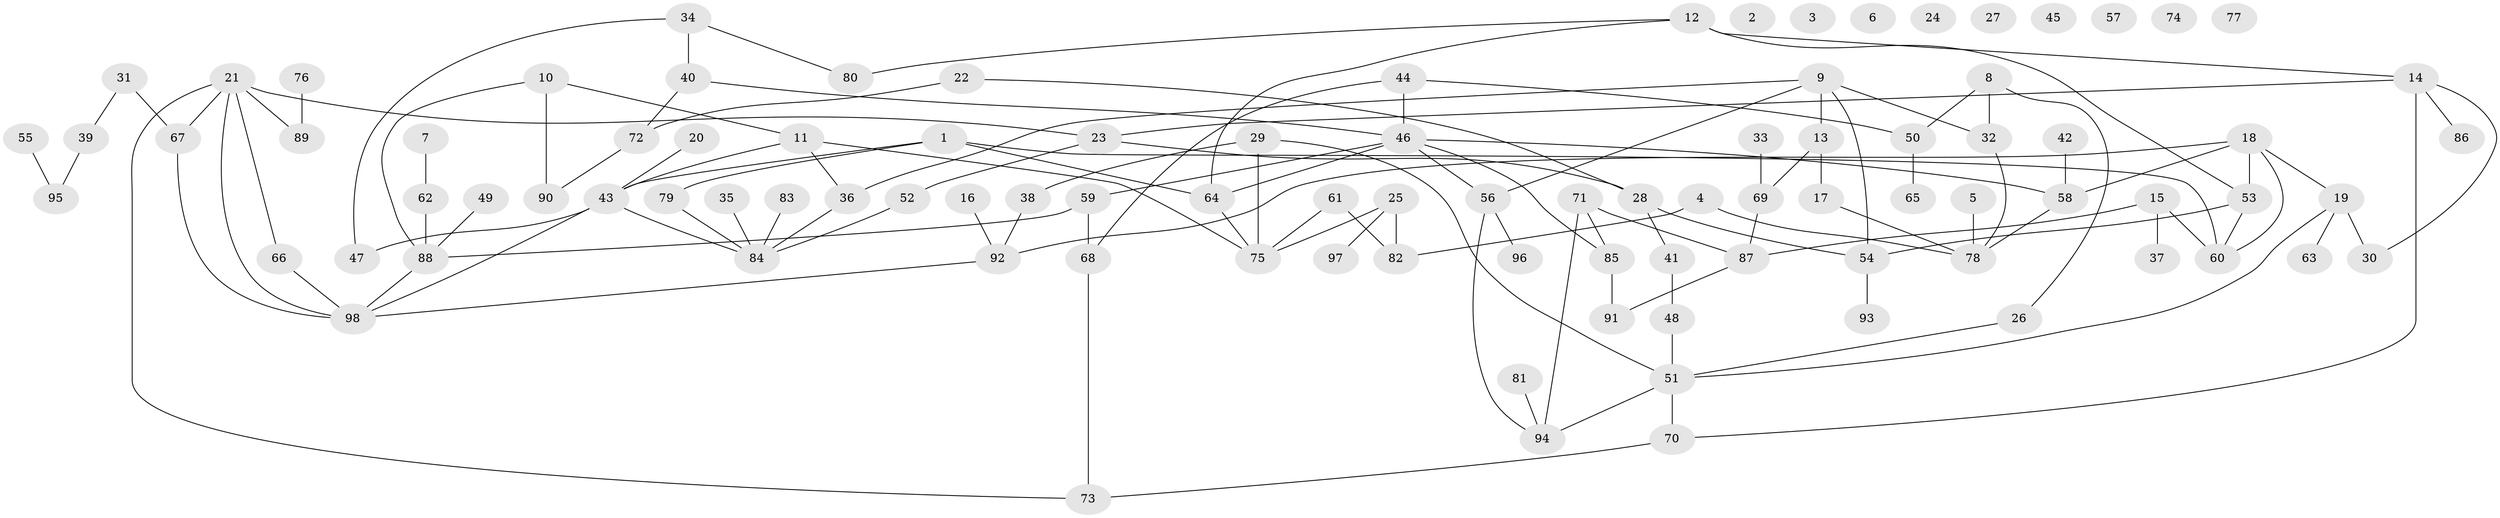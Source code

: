 // Generated by graph-tools (version 1.1) at 2025/12/03/09/25 04:12:55]
// undirected, 98 vertices, 127 edges
graph export_dot {
graph [start="1"]
  node [color=gray90,style=filled];
  1;
  2;
  3;
  4;
  5;
  6;
  7;
  8;
  9;
  10;
  11;
  12;
  13;
  14;
  15;
  16;
  17;
  18;
  19;
  20;
  21;
  22;
  23;
  24;
  25;
  26;
  27;
  28;
  29;
  30;
  31;
  32;
  33;
  34;
  35;
  36;
  37;
  38;
  39;
  40;
  41;
  42;
  43;
  44;
  45;
  46;
  47;
  48;
  49;
  50;
  51;
  52;
  53;
  54;
  55;
  56;
  57;
  58;
  59;
  60;
  61;
  62;
  63;
  64;
  65;
  66;
  67;
  68;
  69;
  70;
  71;
  72;
  73;
  74;
  75;
  76;
  77;
  78;
  79;
  80;
  81;
  82;
  83;
  84;
  85;
  86;
  87;
  88;
  89;
  90;
  91;
  92;
  93;
  94;
  95;
  96;
  97;
  98;
  1 -- 43;
  1 -- 60;
  1 -- 64;
  1 -- 79;
  4 -- 78;
  4 -- 82;
  5 -- 78;
  7 -- 62;
  8 -- 26;
  8 -- 32;
  8 -- 50;
  9 -- 13;
  9 -- 32;
  9 -- 36;
  9 -- 54;
  9 -- 56;
  10 -- 11;
  10 -- 88;
  10 -- 90;
  11 -- 36;
  11 -- 43;
  11 -- 75;
  12 -- 14;
  12 -- 53;
  12 -- 64;
  12 -- 80;
  13 -- 17;
  13 -- 69;
  14 -- 23;
  14 -- 30;
  14 -- 70;
  14 -- 86;
  15 -- 37;
  15 -- 60;
  15 -- 87;
  16 -- 92;
  17 -- 78;
  18 -- 19;
  18 -- 53;
  18 -- 58;
  18 -- 60;
  18 -- 92;
  19 -- 30;
  19 -- 51;
  19 -- 63;
  20 -- 43;
  21 -- 23;
  21 -- 66;
  21 -- 67;
  21 -- 73;
  21 -- 89;
  21 -- 98;
  22 -- 28;
  22 -- 72;
  23 -- 28;
  23 -- 52;
  25 -- 75;
  25 -- 82;
  25 -- 97;
  26 -- 51;
  28 -- 41;
  28 -- 54;
  29 -- 38;
  29 -- 51;
  29 -- 75;
  31 -- 39;
  31 -- 67;
  32 -- 78;
  33 -- 69;
  34 -- 40;
  34 -- 47;
  34 -- 80;
  35 -- 84;
  36 -- 84;
  38 -- 92;
  39 -- 95;
  40 -- 46;
  40 -- 72;
  41 -- 48;
  42 -- 58;
  43 -- 47;
  43 -- 84;
  43 -- 98;
  44 -- 46;
  44 -- 50;
  44 -- 68;
  46 -- 56;
  46 -- 58;
  46 -- 59;
  46 -- 64;
  46 -- 85;
  48 -- 51;
  49 -- 88;
  50 -- 65;
  51 -- 70;
  51 -- 94;
  52 -- 84;
  53 -- 54;
  53 -- 60;
  54 -- 93;
  55 -- 95;
  56 -- 94;
  56 -- 96;
  58 -- 78;
  59 -- 68;
  59 -- 88;
  61 -- 75;
  61 -- 82;
  62 -- 88;
  64 -- 75;
  66 -- 98;
  67 -- 98;
  68 -- 73;
  69 -- 87;
  70 -- 73;
  71 -- 85;
  71 -- 87;
  71 -- 94;
  72 -- 90;
  76 -- 89;
  79 -- 84;
  81 -- 94;
  83 -- 84;
  85 -- 91;
  87 -- 91;
  88 -- 98;
  92 -- 98;
}
